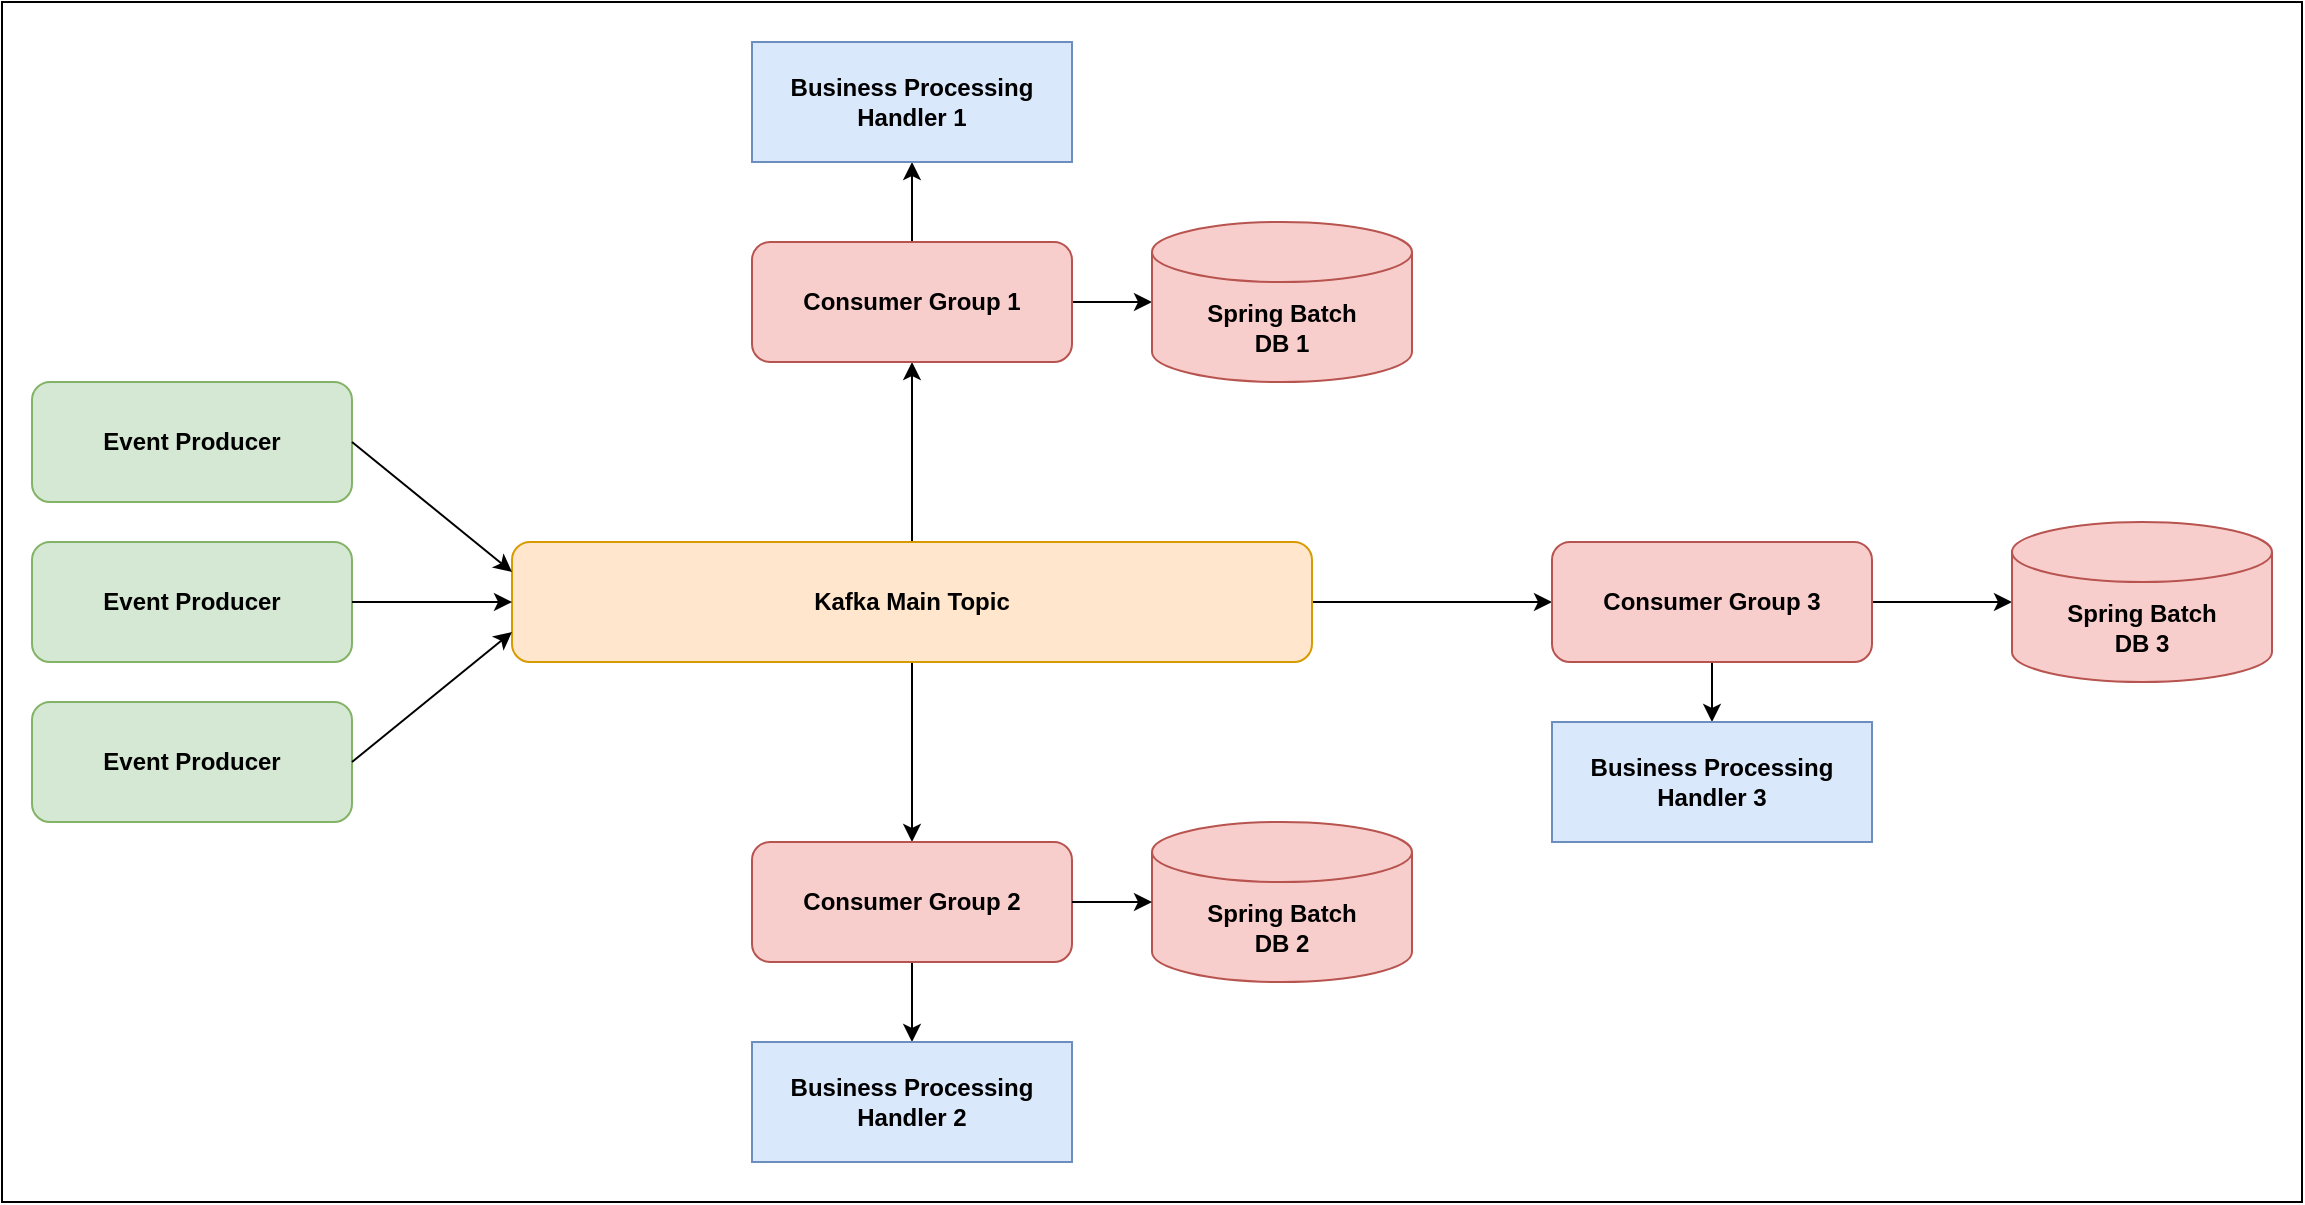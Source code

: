 <mxfile version="23.0.2" type="device" pages="2">
  <diagram name="pattern_01" id="N77iQaW7h8gbcPZzdqaK">
    <mxGraphModel dx="1314" dy="924" grid="1" gridSize="10" guides="1" tooltips="1" connect="1" arrows="1" fold="1" page="1" pageScale="1" pageWidth="1169" pageHeight="827" math="0" shadow="0">
      <root>
        <mxCell id="0" />
        <mxCell id="1" parent="0" />
        <mxCell id="WIYgPx9EErBVuwZ65J0Z-26" value="" style="rounded=0;whiteSpace=wrap;html=1;" vertex="1" parent="1">
          <mxGeometry x="10" y="20" width="1150" height="600" as="geometry" />
        </mxCell>
        <mxCell id="WIYgPx9EErBVuwZ65J0Z-1" value="Event Producer" style="rounded=1;whiteSpace=wrap;html=1;fillColor=#d5e8d4;strokeColor=#82b366;fontStyle=1" vertex="1" parent="1">
          <mxGeometry x="25" y="210" width="160" height="60" as="geometry" />
        </mxCell>
        <mxCell id="WIYgPx9EErBVuwZ65J0Z-2" value="Event Producer" style="rounded=1;whiteSpace=wrap;html=1;fillColor=#d5e8d4;strokeColor=#82b366;fontStyle=1" vertex="1" parent="1">
          <mxGeometry x="25" y="290" width="160" height="60" as="geometry" />
        </mxCell>
        <mxCell id="WIYgPx9EErBVuwZ65J0Z-3" value="Event Producer" style="rounded=1;whiteSpace=wrap;html=1;fillColor=#d5e8d4;strokeColor=#82b366;fontStyle=1" vertex="1" parent="1">
          <mxGeometry x="25" y="370" width="160" height="60" as="geometry" />
        </mxCell>
        <mxCell id="WIYgPx9EErBVuwZ65J0Z-10" style="edgeStyle=orthogonalEdgeStyle;rounded=0;orthogonalLoop=1;jettySize=auto;html=1;" edge="1" parent="1" source="WIYgPx9EErBVuwZ65J0Z-4" target="WIYgPx9EErBVuwZ65J0Z-8">
          <mxGeometry relative="1" as="geometry" />
        </mxCell>
        <mxCell id="WIYgPx9EErBVuwZ65J0Z-14" style="edgeStyle=orthogonalEdgeStyle;rounded=0;orthogonalLoop=1;jettySize=auto;html=1;entryX=0.5;entryY=0;entryDx=0;entryDy=0;" edge="1" parent="1" source="WIYgPx9EErBVuwZ65J0Z-4" target="WIYgPx9EErBVuwZ65J0Z-12">
          <mxGeometry relative="1" as="geometry" />
        </mxCell>
        <mxCell id="WIYgPx9EErBVuwZ65J0Z-18" style="edgeStyle=orthogonalEdgeStyle;rounded=0;orthogonalLoop=1;jettySize=auto;html=1;exitX=1;exitY=0.5;exitDx=0;exitDy=0;" edge="1" parent="1" source="WIYgPx9EErBVuwZ65J0Z-4" target="WIYgPx9EErBVuwZ65J0Z-16">
          <mxGeometry relative="1" as="geometry" />
        </mxCell>
        <mxCell id="WIYgPx9EErBVuwZ65J0Z-4" value="Kafka Main Topic" style="rounded=1;whiteSpace=wrap;html=1;fillColor=#ffe6cc;strokeColor=#d79b00;fontStyle=1" vertex="1" parent="1">
          <mxGeometry x="265" y="290" width="400" height="60" as="geometry" />
        </mxCell>
        <mxCell id="WIYgPx9EErBVuwZ65J0Z-5" value="" style="endArrow=classic;html=1;rounded=0;exitX=1;exitY=0.5;exitDx=0;exitDy=0;entryX=0;entryY=0.25;entryDx=0;entryDy=0;" edge="1" parent="1" source="WIYgPx9EErBVuwZ65J0Z-1" target="WIYgPx9EErBVuwZ65J0Z-4">
          <mxGeometry width="50" height="50" relative="1" as="geometry">
            <mxPoint x="255" y="260" as="sourcePoint" />
            <mxPoint x="305" y="210" as="targetPoint" />
          </mxGeometry>
        </mxCell>
        <mxCell id="WIYgPx9EErBVuwZ65J0Z-6" value="" style="endArrow=classic;html=1;rounded=0;exitX=1;exitY=0.5;exitDx=0;exitDy=0;entryX=0;entryY=0.5;entryDx=0;entryDy=0;" edge="1" parent="1" source="WIYgPx9EErBVuwZ65J0Z-2" target="WIYgPx9EErBVuwZ65J0Z-4">
          <mxGeometry width="50" height="50" relative="1" as="geometry">
            <mxPoint x="195" y="250" as="sourcePoint" />
            <mxPoint x="275" y="315" as="targetPoint" />
          </mxGeometry>
        </mxCell>
        <mxCell id="WIYgPx9EErBVuwZ65J0Z-7" value="" style="endArrow=classic;html=1;rounded=0;exitX=1;exitY=0.5;exitDx=0;exitDy=0;entryX=0;entryY=0.75;entryDx=0;entryDy=0;" edge="1" parent="1" source="WIYgPx9EErBVuwZ65J0Z-3" target="WIYgPx9EErBVuwZ65J0Z-4">
          <mxGeometry width="50" height="50" relative="1" as="geometry">
            <mxPoint x="195" y="330" as="sourcePoint" />
            <mxPoint x="275" y="330" as="targetPoint" />
          </mxGeometry>
        </mxCell>
        <mxCell id="WIYgPx9EErBVuwZ65J0Z-11" style="edgeStyle=orthogonalEdgeStyle;rounded=0;orthogonalLoop=1;jettySize=auto;html=1;exitX=1;exitY=0.5;exitDx=0;exitDy=0;" edge="1" parent="1" source="WIYgPx9EErBVuwZ65J0Z-8" target="WIYgPx9EErBVuwZ65J0Z-9">
          <mxGeometry relative="1" as="geometry" />
        </mxCell>
        <mxCell id="WIYgPx9EErBVuwZ65J0Z-21" style="edgeStyle=orthogonalEdgeStyle;rounded=0;orthogonalLoop=1;jettySize=auto;html=1;exitX=0.5;exitY=0;exitDx=0;exitDy=0;entryX=0.5;entryY=1;entryDx=0;entryDy=0;" edge="1" parent="1" source="WIYgPx9EErBVuwZ65J0Z-8" target="WIYgPx9EErBVuwZ65J0Z-20">
          <mxGeometry relative="1" as="geometry" />
        </mxCell>
        <mxCell id="WIYgPx9EErBVuwZ65J0Z-8" value="Consumer Group 1" style="rounded=1;whiteSpace=wrap;html=1;fontStyle=1;fillColor=#f8cecc;strokeColor=#b85450;" vertex="1" parent="1">
          <mxGeometry x="385" y="140" width="160" height="60" as="geometry" />
        </mxCell>
        <mxCell id="WIYgPx9EErBVuwZ65J0Z-9" value="Spring Batch&lt;br&gt;DB 1" style="shape=cylinder3;whiteSpace=wrap;html=1;boundedLbl=1;backgroundOutline=1;size=15;fillColor=#f8cecc;strokeColor=#b85450;fontStyle=1" vertex="1" parent="1">
          <mxGeometry x="585" y="130" width="130" height="80" as="geometry" />
        </mxCell>
        <mxCell id="WIYgPx9EErBVuwZ65J0Z-23" style="edgeStyle=orthogonalEdgeStyle;rounded=0;orthogonalLoop=1;jettySize=auto;html=1;exitX=0.5;exitY=1;exitDx=0;exitDy=0;entryX=0.5;entryY=0;entryDx=0;entryDy=0;" edge="1" parent="1" source="WIYgPx9EErBVuwZ65J0Z-12" target="WIYgPx9EErBVuwZ65J0Z-22">
          <mxGeometry relative="1" as="geometry" />
        </mxCell>
        <mxCell id="WIYgPx9EErBVuwZ65J0Z-12" value="Consumer Group 2" style="rounded=1;whiteSpace=wrap;html=1;fontStyle=1;fillColor=#f8cecc;strokeColor=#b85450;" vertex="1" parent="1">
          <mxGeometry x="385" y="440" width="160" height="60" as="geometry" />
        </mxCell>
        <mxCell id="WIYgPx9EErBVuwZ65J0Z-13" value="Spring Batch&lt;br&gt;DB 2" style="shape=cylinder3;whiteSpace=wrap;html=1;boundedLbl=1;backgroundOutline=1;size=15;fillColor=#f8cecc;strokeColor=#b85450;fontStyle=1" vertex="1" parent="1">
          <mxGeometry x="585" y="430" width="130" height="80" as="geometry" />
        </mxCell>
        <mxCell id="WIYgPx9EErBVuwZ65J0Z-15" style="edgeStyle=orthogonalEdgeStyle;rounded=0;orthogonalLoop=1;jettySize=auto;html=1;exitX=1;exitY=0.5;exitDx=0;exitDy=0;entryX=0;entryY=0.5;entryDx=0;entryDy=0;entryPerimeter=0;" edge="1" parent="1" source="WIYgPx9EErBVuwZ65J0Z-12" target="WIYgPx9EErBVuwZ65J0Z-13">
          <mxGeometry relative="1" as="geometry" />
        </mxCell>
        <mxCell id="WIYgPx9EErBVuwZ65J0Z-19" style="edgeStyle=orthogonalEdgeStyle;rounded=0;orthogonalLoop=1;jettySize=auto;html=1;exitX=1;exitY=0.5;exitDx=0;exitDy=0;" edge="1" parent="1" source="WIYgPx9EErBVuwZ65J0Z-16" target="WIYgPx9EErBVuwZ65J0Z-17">
          <mxGeometry relative="1" as="geometry" />
        </mxCell>
        <mxCell id="WIYgPx9EErBVuwZ65J0Z-25" style="edgeStyle=orthogonalEdgeStyle;rounded=0;orthogonalLoop=1;jettySize=auto;html=1;exitX=0.5;exitY=1;exitDx=0;exitDy=0;entryX=0.5;entryY=0;entryDx=0;entryDy=0;" edge="1" parent="1" source="WIYgPx9EErBVuwZ65J0Z-16" target="WIYgPx9EErBVuwZ65J0Z-24">
          <mxGeometry relative="1" as="geometry" />
        </mxCell>
        <mxCell id="WIYgPx9EErBVuwZ65J0Z-16" value="Consumer Group 3" style="rounded=1;whiteSpace=wrap;html=1;fontStyle=1;fillColor=#f8cecc;strokeColor=#b85450;" vertex="1" parent="1">
          <mxGeometry x="785" y="290" width="160" height="60" as="geometry" />
        </mxCell>
        <mxCell id="WIYgPx9EErBVuwZ65J0Z-17" value="Spring Batch&lt;br&gt;DB 3" style="shape=cylinder3;whiteSpace=wrap;html=1;boundedLbl=1;backgroundOutline=1;size=15;fillColor=#f8cecc;strokeColor=#b85450;fontStyle=1" vertex="1" parent="1">
          <mxGeometry x="1015" y="280" width="130" height="80" as="geometry" />
        </mxCell>
        <mxCell id="WIYgPx9EErBVuwZ65J0Z-20" value="Business Processing&lt;br&gt;Handler 1" style="rounded=0;whiteSpace=wrap;html=1;fontStyle=1;fillColor=#dae8fc;strokeColor=#6c8ebf;" vertex="1" parent="1">
          <mxGeometry x="385" y="40" width="160" height="60" as="geometry" />
        </mxCell>
        <mxCell id="WIYgPx9EErBVuwZ65J0Z-22" value="Business Processing&lt;br&gt;Handler 2" style="rounded=0;whiteSpace=wrap;html=1;fontStyle=1;fillColor=#dae8fc;strokeColor=#6c8ebf;" vertex="1" parent="1">
          <mxGeometry x="385" y="540" width="160" height="60" as="geometry" />
        </mxCell>
        <mxCell id="WIYgPx9EErBVuwZ65J0Z-24" value="Business Processing&lt;br&gt;Handler 3" style="rounded=0;whiteSpace=wrap;html=1;fontStyle=1;fillColor=#dae8fc;strokeColor=#6c8ebf;" vertex="1" parent="1">
          <mxGeometry x="785" y="380" width="160" height="60" as="geometry" />
        </mxCell>
      </root>
    </mxGraphModel>
  </diagram>
  <diagram name="pattern_02" id="wnhcg-azliq9hSIeEvu4">
    <mxGraphModel dx="1314" dy="924" grid="1" gridSize="10" guides="1" tooltips="1" connect="1" arrows="1" fold="1" page="1" pageScale="1" pageWidth="1169" pageHeight="827" math="0" shadow="0">
      <root>
        <mxCell id="9vqHaReZYs8Y6W-H-Pky-0" />
        <mxCell id="9vqHaReZYs8Y6W-H-Pky-1" parent="9vqHaReZYs8Y6W-H-Pky-0" />
        <mxCell id="9vqHaReZYs8Y6W-H-Pky-2" value="" style="rounded=0;whiteSpace=wrap;html=1;" vertex="1" parent="9vqHaReZYs8Y6W-H-Pky-1">
          <mxGeometry x="10" y="20" width="1150" height="600" as="geometry" />
        </mxCell>
        <mxCell id="9vqHaReZYs8Y6W-H-Pky-3" value="Event Producer" style="rounded=1;whiteSpace=wrap;html=1;fillColor=#d5e8d4;strokeColor=#82b366;fontStyle=1" vertex="1" parent="9vqHaReZYs8Y6W-H-Pky-1">
          <mxGeometry x="25" y="210" width="160" height="60" as="geometry" />
        </mxCell>
        <mxCell id="9vqHaReZYs8Y6W-H-Pky-4" value="Event Producer" style="rounded=1;whiteSpace=wrap;html=1;fillColor=#d5e8d4;strokeColor=#82b366;fontStyle=1" vertex="1" parent="9vqHaReZYs8Y6W-H-Pky-1">
          <mxGeometry x="25" y="290" width="160" height="60" as="geometry" />
        </mxCell>
        <mxCell id="9vqHaReZYs8Y6W-H-Pky-5" value="Event Producer" style="rounded=1;whiteSpace=wrap;html=1;fillColor=#d5e8d4;strokeColor=#82b366;fontStyle=1" vertex="1" parent="9vqHaReZYs8Y6W-H-Pky-1">
          <mxGeometry x="25" y="370" width="160" height="60" as="geometry" />
        </mxCell>
        <mxCell id="9vqHaReZYs8Y6W-H-Pky-6" style="edgeStyle=orthogonalEdgeStyle;rounded=0;orthogonalLoop=1;jettySize=auto;html=1;" edge="1" parent="9vqHaReZYs8Y6W-H-Pky-1" source="9vqHaReZYs8Y6W-H-Pky-9" target="9vqHaReZYs8Y6W-H-Pky-15">
          <mxGeometry relative="1" as="geometry" />
        </mxCell>
        <mxCell id="9vqHaReZYs8Y6W-H-Pky-7" style="edgeStyle=orthogonalEdgeStyle;rounded=0;orthogonalLoop=1;jettySize=auto;html=1;entryX=0.5;entryY=0;entryDx=0;entryDy=0;" edge="1" parent="9vqHaReZYs8Y6W-H-Pky-1" source="9vqHaReZYs8Y6W-H-Pky-9" target="9vqHaReZYs8Y6W-H-Pky-18">
          <mxGeometry relative="1" as="geometry" />
        </mxCell>
        <mxCell id="9vqHaReZYs8Y6W-H-Pky-8" style="edgeStyle=orthogonalEdgeStyle;rounded=0;orthogonalLoop=1;jettySize=auto;html=1;exitX=1;exitY=0.5;exitDx=0;exitDy=0;" edge="1" parent="9vqHaReZYs8Y6W-H-Pky-1" source="9vqHaReZYs8Y6W-H-Pky-9" target="9vqHaReZYs8Y6W-H-Pky-23">
          <mxGeometry relative="1" as="geometry" />
        </mxCell>
        <mxCell id="9vqHaReZYs8Y6W-H-Pky-9" value="Kafka Main Topic" style="rounded=1;whiteSpace=wrap;html=1;fillColor=#ffe6cc;strokeColor=#d79b00;fontStyle=1" vertex="1" parent="9vqHaReZYs8Y6W-H-Pky-1">
          <mxGeometry x="265" y="290" width="400" height="60" as="geometry" />
        </mxCell>
        <mxCell id="9vqHaReZYs8Y6W-H-Pky-10" value="" style="endArrow=classic;html=1;rounded=0;exitX=1;exitY=0.5;exitDx=0;exitDy=0;entryX=0;entryY=0.25;entryDx=0;entryDy=0;" edge="1" parent="9vqHaReZYs8Y6W-H-Pky-1" source="9vqHaReZYs8Y6W-H-Pky-3" target="9vqHaReZYs8Y6W-H-Pky-9">
          <mxGeometry width="50" height="50" relative="1" as="geometry">
            <mxPoint x="255" y="260" as="sourcePoint" />
            <mxPoint x="305" y="210" as="targetPoint" />
          </mxGeometry>
        </mxCell>
        <mxCell id="9vqHaReZYs8Y6W-H-Pky-11" value="" style="endArrow=classic;html=1;rounded=0;exitX=1;exitY=0.5;exitDx=0;exitDy=0;entryX=0;entryY=0.5;entryDx=0;entryDy=0;" edge="1" parent="9vqHaReZYs8Y6W-H-Pky-1" source="9vqHaReZYs8Y6W-H-Pky-4" target="9vqHaReZYs8Y6W-H-Pky-9">
          <mxGeometry width="50" height="50" relative="1" as="geometry">
            <mxPoint x="195" y="250" as="sourcePoint" />
            <mxPoint x="275" y="315" as="targetPoint" />
          </mxGeometry>
        </mxCell>
        <mxCell id="9vqHaReZYs8Y6W-H-Pky-12" value="" style="endArrow=classic;html=1;rounded=0;exitX=1;exitY=0.5;exitDx=0;exitDy=0;entryX=0;entryY=0.75;entryDx=0;entryDy=0;" edge="1" parent="9vqHaReZYs8Y6W-H-Pky-1" source="9vqHaReZYs8Y6W-H-Pky-5" target="9vqHaReZYs8Y6W-H-Pky-9">
          <mxGeometry width="50" height="50" relative="1" as="geometry">
            <mxPoint x="195" y="330" as="sourcePoint" />
            <mxPoint x="275" y="330" as="targetPoint" />
          </mxGeometry>
        </mxCell>
        <mxCell id="9vqHaReZYs8Y6W-H-Pky-14" style="edgeStyle=orthogonalEdgeStyle;rounded=0;orthogonalLoop=1;jettySize=auto;html=1;exitX=0.5;exitY=0;exitDx=0;exitDy=0;entryX=0.5;entryY=1;entryDx=0;entryDy=0;" edge="1" parent="9vqHaReZYs8Y6W-H-Pky-1" source="9vqHaReZYs8Y6W-H-Pky-15" target="9vqHaReZYs8Y6W-H-Pky-25">
          <mxGeometry relative="1" as="geometry" />
        </mxCell>
        <mxCell id="dDsMibASwaaFv_PZ_BMG-1" style="edgeStyle=orthogonalEdgeStyle;rounded=0;orthogonalLoop=1;jettySize=auto;html=1;exitX=1;exitY=0.75;exitDx=0;exitDy=0;entryX=0;entryY=0.75;entryDx=0;entryDy=0;" edge="1" parent="9vqHaReZYs8Y6W-H-Pky-1" source="9vqHaReZYs8Y6W-H-Pky-15" target="dDsMibASwaaFv_PZ_BMG-0">
          <mxGeometry relative="1" as="geometry" />
        </mxCell>
        <mxCell id="9vqHaReZYs8Y6W-H-Pky-15" value="Consumer Group 1" style="rounded=1;whiteSpace=wrap;html=1;fontStyle=1;fillColor=#f8cecc;strokeColor=#b85450;" vertex="1" parent="9vqHaReZYs8Y6W-H-Pky-1">
          <mxGeometry x="385" y="140" width="160" height="60" as="geometry" />
        </mxCell>
        <mxCell id="9vqHaReZYs8Y6W-H-Pky-17" style="edgeStyle=orthogonalEdgeStyle;rounded=0;orthogonalLoop=1;jettySize=auto;html=1;exitX=0.5;exitY=1;exitDx=0;exitDy=0;entryX=0.5;entryY=0;entryDx=0;entryDy=0;" edge="1" parent="9vqHaReZYs8Y6W-H-Pky-1" source="9vqHaReZYs8Y6W-H-Pky-18" target="9vqHaReZYs8Y6W-H-Pky-26">
          <mxGeometry relative="1" as="geometry" />
        </mxCell>
        <mxCell id="dDsMibASwaaFv_PZ_BMG-4" style="edgeStyle=orthogonalEdgeStyle;rounded=0;orthogonalLoop=1;jettySize=auto;html=1;exitX=1;exitY=0.75;exitDx=0;exitDy=0;entryX=0;entryY=0.75;entryDx=0;entryDy=0;" edge="1" parent="9vqHaReZYs8Y6W-H-Pky-1" source="9vqHaReZYs8Y6W-H-Pky-18" target="dDsMibASwaaFv_PZ_BMG-3">
          <mxGeometry relative="1" as="geometry" />
        </mxCell>
        <mxCell id="dDsMibASwaaFv_PZ_BMG-10" style="edgeStyle=orthogonalEdgeStyle;rounded=0;orthogonalLoop=1;jettySize=auto;html=1;exitX=0;exitY=0.5;exitDx=0;exitDy=0;" edge="1" parent="9vqHaReZYs8Y6W-H-Pky-1" source="9vqHaReZYs8Y6W-H-Pky-18" target="dDsMibASwaaFv_PZ_BMG-9">
          <mxGeometry relative="1" as="geometry" />
        </mxCell>
        <mxCell id="9vqHaReZYs8Y6W-H-Pky-18" value="Consumer Group 2" style="rounded=1;whiteSpace=wrap;html=1;fontStyle=1;fillColor=#f8cecc;strokeColor=#b85450;" vertex="1" parent="9vqHaReZYs8Y6W-H-Pky-1">
          <mxGeometry x="385" y="440" width="160" height="60" as="geometry" />
        </mxCell>
        <mxCell id="9vqHaReZYs8Y6W-H-Pky-22" style="edgeStyle=orthogonalEdgeStyle;rounded=0;orthogonalLoop=1;jettySize=auto;html=1;exitX=0.5;exitY=1;exitDx=0;exitDy=0;entryX=0.5;entryY=0;entryDx=0;entryDy=0;" edge="1" parent="9vqHaReZYs8Y6W-H-Pky-1" source="9vqHaReZYs8Y6W-H-Pky-23" target="9vqHaReZYs8Y6W-H-Pky-27">
          <mxGeometry relative="1" as="geometry" />
        </mxCell>
        <mxCell id="dDsMibASwaaFv_PZ_BMG-7" style="edgeStyle=orthogonalEdgeStyle;rounded=0;orthogonalLoop=1;jettySize=auto;html=1;exitX=1;exitY=0.75;exitDx=0;exitDy=0;entryX=0;entryY=0.75;entryDx=0;entryDy=0;" edge="1" parent="9vqHaReZYs8Y6W-H-Pky-1" source="9vqHaReZYs8Y6W-H-Pky-23" target="dDsMibASwaaFv_PZ_BMG-6">
          <mxGeometry relative="1" as="geometry" />
        </mxCell>
        <mxCell id="9vqHaReZYs8Y6W-H-Pky-23" value="Consumer Group 3" style="rounded=1;whiteSpace=wrap;html=1;fontStyle=1;fillColor=#f8cecc;strokeColor=#b85450;" vertex="1" parent="9vqHaReZYs8Y6W-H-Pky-1">
          <mxGeometry x="785" y="290" width="160" height="60" as="geometry" />
        </mxCell>
        <mxCell id="9vqHaReZYs8Y6W-H-Pky-25" value="Business Processing&lt;br&gt;Handler 1" style="rounded=0;whiteSpace=wrap;html=1;fontStyle=1;fillColor=#dae8fc;strokeColor=#6c8ebf;" vertex="1" parent="9vqHaReZYs8Y6W-H-Pky-1">
          <mxGeometry x="385" y="40" width="160" height="60" as="geometry" />
        </mxCell>
        <mxCell id="9vqHaReZYs8Y6W-H-Pky-26" value="Business Processing&lt;br&gt;Handler 2" style="rounded=0;whiteSpace=wrap;html=1;fontStyle=1;fillColor=#dae8fc;strokeColor=#6c8ebf;" vertex="1" parent="9vqHaReZYs8Y6W-H-Pky-1">
          <mxGeometry x="385" y="540" width="160" height="60" as="geometry" />
        </mxCell>
        <mxCell id="9vqHaReZYs8Y6W-H-Pky-27" value="Business Processing&lt;br&gt;Handler 3" style="rounded=0;whiteSpace=wrap;html=1;fontStyle=1;fillColor=#dae8fc;strokeColor=#6c8ebf;" vertex="1" parent="9vqHaReZYs8Y6W-H-Pky-1">
          <mxGeometry x="785" y="380" width="160" height="60" as="geometry" />
        </mxCell>
        <mxCell id="dDsMibASwaaFv_PZ_BMG-2" style="edgeStyle=orthogonalEdgeStyle;rounded=0;orthogonalLoop=1;jettySize=auto;html=1;exitX=0;exitY=0.25;exitDx=0;exitDy=0;entryX=1;entryY=0.25;entryDx=0;entryDy=0;" edge="1" parent="9vqHaReZYs8Y6W-H-Pky-1" source="dDsMibASwaaFv_PZ_BMG-0" target="9vqHaReZYs8Y6W-H-Pky-15">
          <mxGeometry relative="1" as="geometry" />
        </mxCell>
        <mxCell id="dDsMibASwaaFv_PZ_BMG-0" value="Kafka Retry Topic&lt;br&gt;For Group 1" style="rounded=1;whiteSpace=wrap;html=1;fillColor=#ffe6cc;strokeColor=#d79b00;fontStyle=1" vertex="1" parent="9vqHaReZYs8Y6W-H-Pky-1">
          <mxGeometry x="600" y="140" width="160" height="60" as="geometry" />
        </mxCell>
        <mxCell id="dDsMibASwaaFv_PZ_BMG-5" style="edgeStyle=orthogonalEdgeStyle;rounded=0;orthogonalLoop=1;jettySize=auto;html=1;exitX=0;exitY=0.25;exitDx=0;exitDy=0;entryX=1;entryY=0.25;entryDx=0;entryDy=0;" edge="1" parent="9vqHaReZYs8Y6W-H-Pky-1" source="dDsMibASwaaFv_PZ_BMG-3" target="9vqHaReZYs8Y6W-H-Pky-18">
          <mxGeometry relative="1" as="geometry" />
        </mxCell>
        <mxCell id="dDsMibASwaaFv_PZ_BMG-3" value="Kafka Retry Topic&lt;br&gt;For Group 2" style="rounded=1;whiteSpace=wrap;html=1;fillColor=#ffe6cc;strokeColor=#d79b00;fontStyle=1" vertex="1" parent="9vqHaReZYs8Y6W-H-Pky-1">
          <mxGeometry x="600" y="440" width="160" height="60" as="geometry" />
        </mxCell>
        <mxCell id="dDsMibASwaaFv_PZ_BMG-8" style="edgeStyle=orthogonalEdgeStyle;rounded=0;orthogonalLoop=1;jettySize=auto;html=1;exitX=0;exitY=0.25;exitDx=0;exitDy=0;entryX=1;entryY=0.25;entryDx=0;entryDy=0;" edge="1" parent="9vqHaReZYs8Y6W-H-Pky-1" source="dDsMibASwaaFv_PZ_BMG-6" target="9vqHaReZYs8Y6W-H-Pky-23">
          <mxGeometry relative="1" as="geometry" />
        </mxCell>
        <mxCell id="dDsMibASwaaFv_PZ_BMG-6" value="Kafka Retry Topic&lt;br&gt;For Group 3" style="rounded=1;whiteSpace=wrap;html=1;fillColor=#ffe6cc;strokeColor=#d79b00;fontStyle=1" vertex="1" parent="9vqHaReZYs8Y6W-H-Pky-1">
          <mxGeometry x="990" y="290" width="160" height="60" as="geometry" />
        </mxCell>
        <mxCell id="dDsMibASwaaFv_PZ_BMG-9" value="Dead Events &lt;br&gt;Storage" style="shape=cylinder3;whiteSpace=wrap;html=1;boundedLbl=1;backgroundOutline=1;size=8.5;fontStyle=1;fillColor=#d0cee2;strokeColor=#56517e;" vertex="1" parent="9vqHaReZYs8Y6W-H-Pky-1">
          <mxGeometry x="240" y="430" width="120" height="80" as="geometry" />
        </mxCell>
        <mxCell id="dDsMibASwaaFv_PZ_BMG-11" value="Dead Events &lt;br&gt;Storage" style="shape=cylinder3;whiteSpace=wrap;html=1;boundedLbl=1;backgroundOutline=1;size=8.5;fontStyle=1;fillColor=#d0cee2;strokeColor=#56517e;" vertex="1" parent="9vqHaReZYs8Y6W-H-Pky-1">
          <mxGeometry x="240" y="130" width="120" height="80" as="geometry" />
        </mxCell>
        <mxCell id="dDsMibASwaaFv_PZ_BMG-12" style="edgeStyle=orthogonalEdgeStyle;rounded=0;orthogonalLoop=1;jettySize=auto;html=1;exitX=0;exitY=0.5;exitDx=0;exitDy=0;entryX=1;entryY=0.5;entryDx=0;entryDy=0;entryPerimeter=0;" edge="1" parent="9vqHaReZYs8Y6W-H-Pky-1" source="9vqHaReZYs8Y6W-H-Pky-15" target="dDsMibASwaaFv_PZ_BMG-11">
          <mxGeometry relative="1" as="geometry" />
        </mxCell>
        <mxCell id="dDsMibASwaaFv_PZ_BMG-13" value="Dead Events &lt;br&gt;Storage" style="shape=cylinder3;whiteSpace=wrap;html=1;boundedLbl=1;backgroundOutline=1;size=8.5;fontStyle=1;fillColor=#d0cee2;strokeColor=#56517e;" vertex="1" parent="9vqHaReZYs8Y6W-H-Pky-1">
          <mxGeometry x="805" y="170" width="120" height="80" as="geometry" />
        </mxCell>
        <mxCell id="dDsMibASwaaFv_PZ_BMG-14" style="edgeStyle=orthogonalEdgeStyle;rounded=0;orthogonalLoop=1;jettySize=auto;html=1;exitX=0.5;exitY=0;exitDx=0;exitDy=0;entryX=0.5;entryY=1;entryDx=0;entryDy=0;entryPerimeter=0;" edge="1" parent="9vqHaReZYs8Y6W-H-Pky-1" source="9vqHaReZYs8Y6W-H-Pky-23" target="dDsMibASwaaFv_PZ_BMG-13">
          <mxGeometry relative="1" as="geometry" />
        </mxCell>
      </root>
    </mxGraphModel>
  </diagram>
</mxfile>
